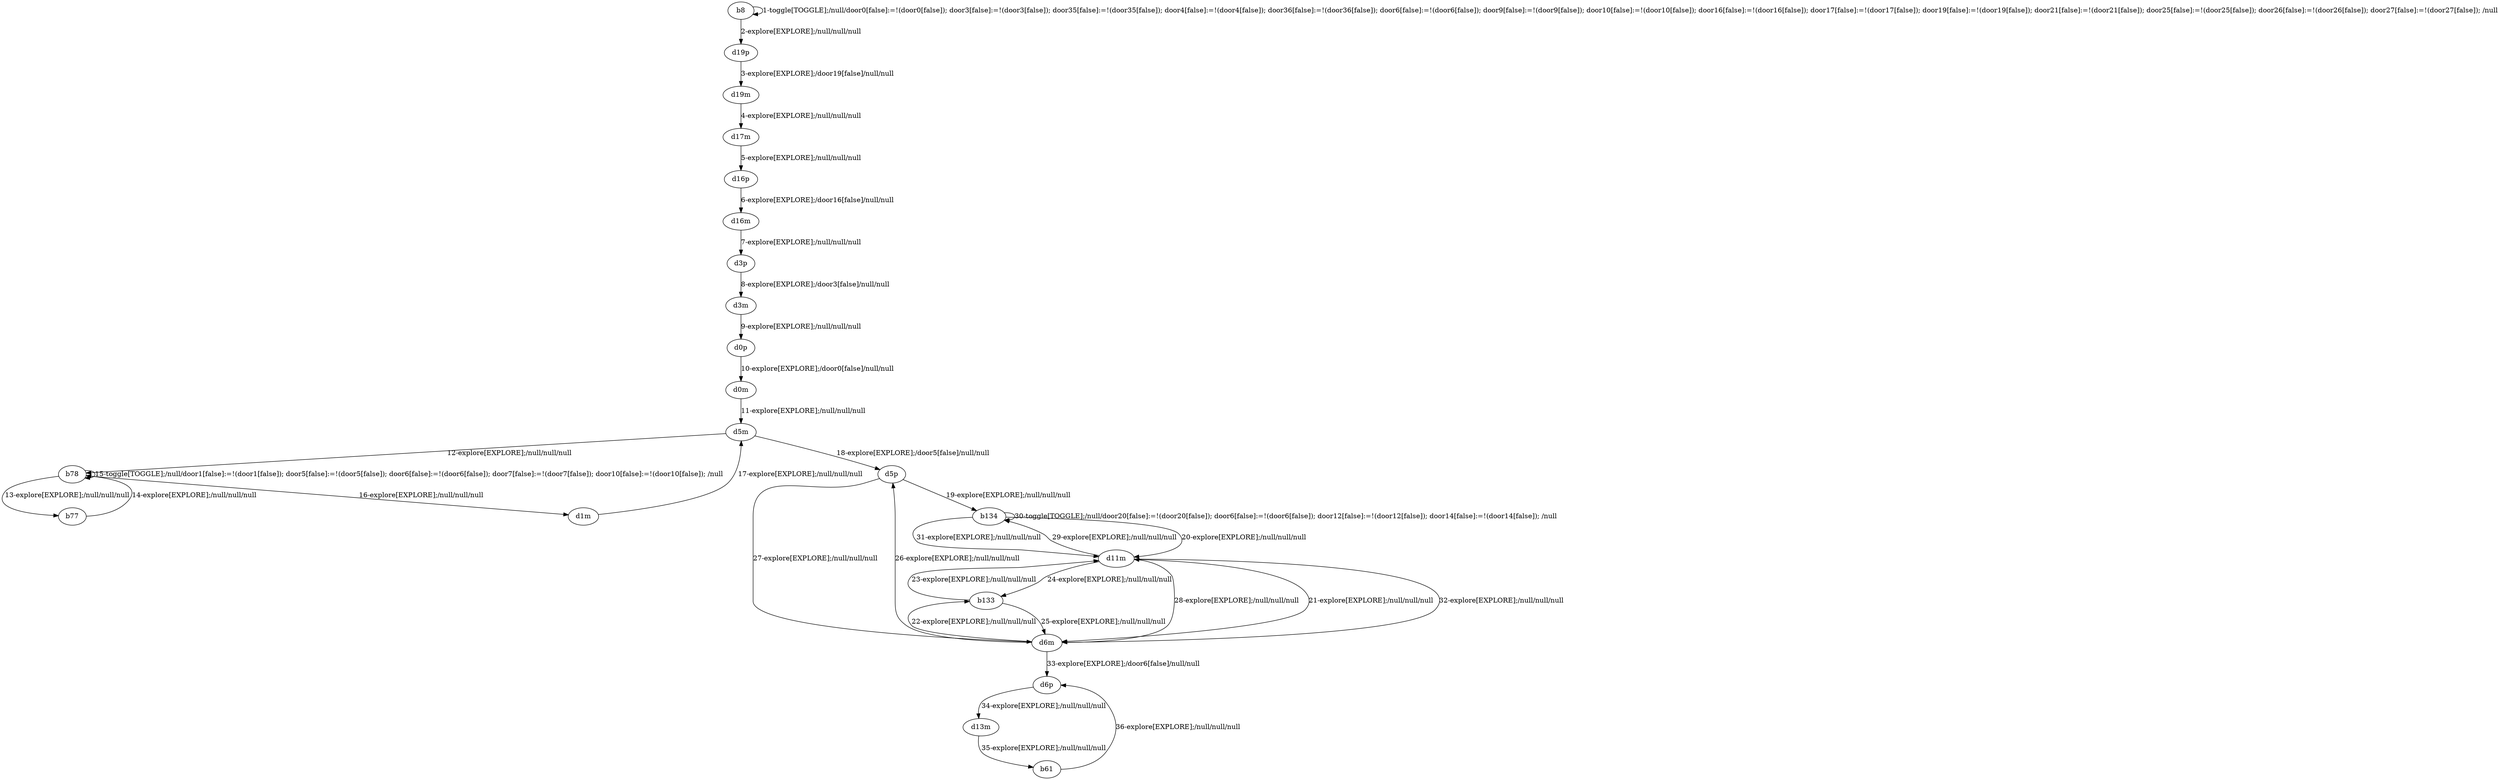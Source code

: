 # Total number of goals covered by this test: 1
# d13m --> b61

digraph g {
"b8" -> "b8" [label = "1-toggle[TOGGLE];/null/door0[false]:=!(door0[false]); door3[false]:=!(door3[false]); door35[false]:=!(door35[false]); door4[false]:=!(door4[false]); door36[false]:=!(door36[false]); door6[false]:=!(door6[false]); door9[false]:=!(door9[false]); door10[false]:=!(door10[false]); door16[false]:=!(door16[false]); door17[false]:=!(door17[false]); door19[false]:=!(door19[false]); door21[false]:=!(door21[false]); door25[false]:=!(door25[false]); door26[false]:=!(door26[false]); door27[false]:=!(door27[false]); /null"];
"b8" -> "d19p" [label = "2-explore[EXPLORE];/null/null/null"];
"d19p" -> "d19m" [label = "3-explore[EXPLORE];/door19[false]/null/null"];
"d19m" -> "d17m" [label = "4-explore[EXPLORE];/null/null/null"];
"d17m" -> "d16p" [label = "5-explore[EXPLORE];/null/null/null"];
"d16p" -> "d16m" [label = "6-explore[EXPLORE];/door16[false]/null/null"];
"d16m" -> "d3p" [label = "7-explore[EXPLORE];/null/null/null"];
"d3p" -> "d3m" [label = "8-explore[EXPLORE];/door3[false]/null/null"];
"d3m" -> "d0p" [label = "9-explore[EXPLORE];/null/null/null"];
"d0p" -> "d0m" [label = "10-explore[EXPLORE];/door0[false]/null/null"];
"d0m" -> "d5m" [label = "11-explore[EXPLORE];/null/null/null"];
"d5m" -> "b78" [label = "12-explore[EXPLORE];/null/null/null"];
"b78" -> "b77" [label = "13-explore[EXPLORE];/null/null/null"];
"b77" -> "b78" [label = "14-explore[EXPLORE];/null/null/null"];
"b78" -> "b78" [label = "15-toggle[TOGGLE];/null/door1[false]:=!(door1[false]); door5[false]:=!(door5[false]); door6[false]:=!(door6[false]); door7[false]:=!(door7[false]); door10[false]:=!(door10[false]); /null"];
"b78" -> "d1m" [label = "16-explore[EXPLORE];/null/null/null"];
"d1m" -> "d5m" [label = "17-explore[EXPLORE];/null/null/null"];
"d5m" -> "d5p" [label = "18-explore[EXPLORE];/door5[false]/null/null"];
"d5p" -> "b134" [label = "19-explore[EXPLORE];/null/null/null"];
"b134" -> "d11m" [label = "20-explore[EXPLORE];/null/null/null"];
"d11m" -> "d6m" [label = "21-explore[EXPLORE];/null/null/null"];
"d6m" -> "b133" [label = "22-explore[EXPLORE];/null/null/null"];
"b133" -> "d11m" [label = "23-explore[EXPLORE];/null/null/null"];
"d11m" -> "b133" [label = "24-explore[EXPLORE];/null/null/null"];
"b133" -> "d6m" [label = "25-explore[EXPLORE];/null/null/null"];
"d6m" -> "d5p" [label = "26-explore[EXPLORE];/null/null/null"];
"d5p" -> "d6m" [label = "27-explore[EXPLORE];/null/null/null"];
"d6m" -> "d11m" [label = "28-explore[EXPLORE];/null/null/null"];
"d11m" -> "b134" [label = "29-explore[EXPLORE];/null/null/null"];
"b134" -> "b134" [label = "30-toggle[TOGGLE];/null/door20[false]:=!(door20[false]); door6[false]:=!(door6[false]); door12[false]:=!(door12[false]); door14[false]:=!(door14[false]); /null"];
"b134" -> "d11m" [label = "31-explore[EXPLORE];/null/null/null"];
"d11m" -> "d6m" [label = "32-explore[EXPLORE];/null/null/null"];
"d6m" -> "d6p" [label = "33-explore[EXPLORE];/door6[false]/null/null"];
"d6p" -> "d13m" [label = "34-explore[EXPLORE];/null/null/null"];
"d13m" -> "b61" [label = "35-explore[EXPLORE];/null/null/null"];
"b61" -> "d6p" [label = "36-explore[EXPLORE];/null/null/null"];
}